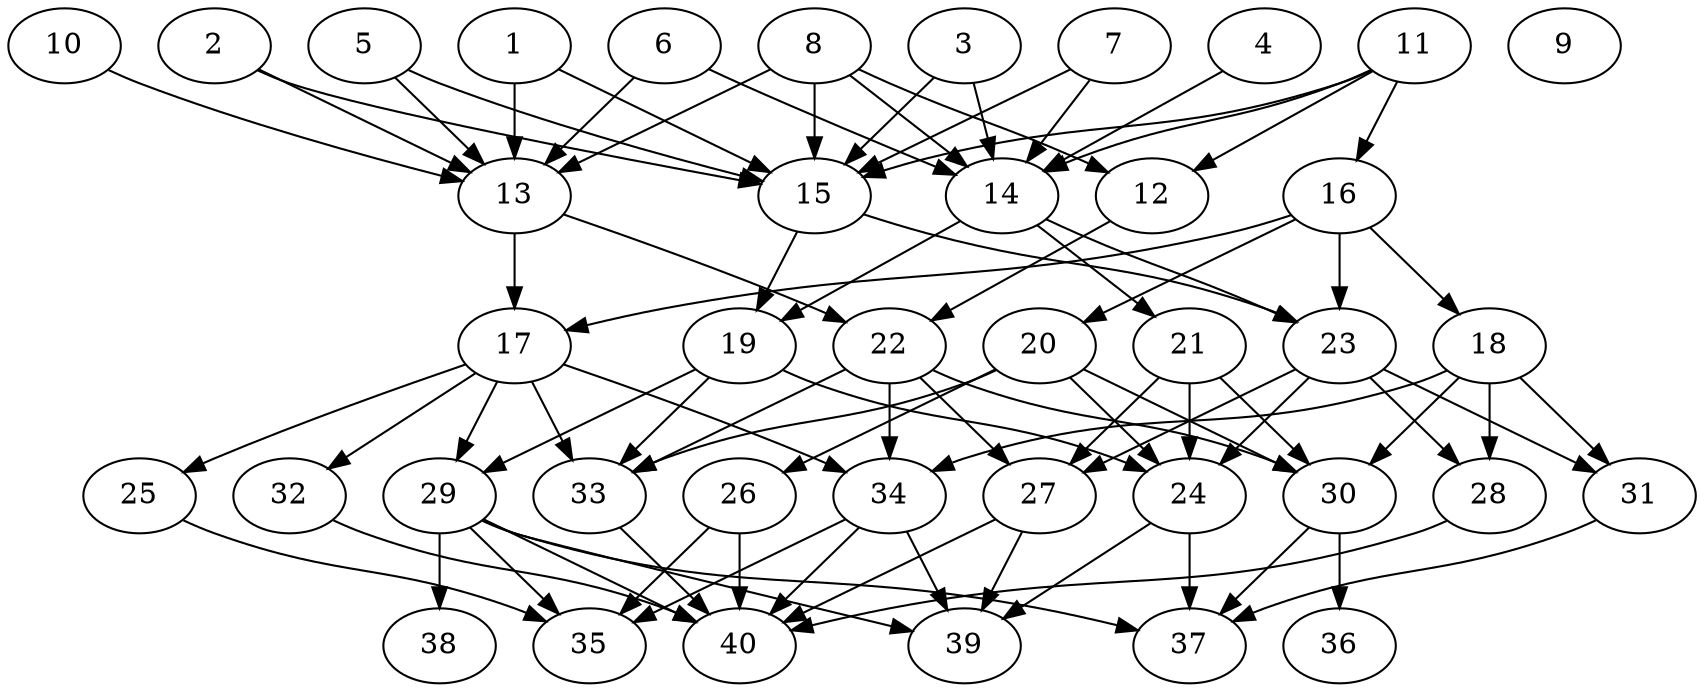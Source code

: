 // DAG automatically generated by daggen at Tue Aug  6 16:28:35 2019
// ./daggen --dot -n 40 --ccr 0.5 --fat 0.6 --regular 0.5 --density 0.6 --mindata 5242880 --maxdata 52428800 
digraph G {
  1 [size="22079488", alpha="0.10", expect_size="11039744"] 
  1 -> 13 [size ="11039744"]
  1 -> 15 [size ="11039744"]
  2 [size="72503296", alpha="0.12", expect_size="36251648"] 
  2 -> 13 [size ="36251648"]
  2 -> 15 [size ="36251648"]
  3 [size="17485824", alpha="0.06", expect_size="8742912"] 
  3 -> 14 [size ="8742912"]
  3 -> 15 [size ="8742912"]
  4 [size="91043840", alpha="0.17", expect_size="45521920"] 
  4 -> 14 [size ="45521920"]
  5 [size="68108288", alpha="0.17", expect_size="34054144"] 
  5 -> 13 [size ="34054144"]
  5 -> 15 [size ="34054144"]
  6 [size="12996608", alpha="0.15", expect_size="6498304"] 
  6 -> 13 [size ="6498304"]
  6 -> 14 [size ="6498304"]
  7 [size="91326464", alpha="0.10", expect_size="45663232"] 
  7 -> 14 [size ="45663232"]
  7 -> 15 [size ="45663232"]
  8 [size="86861824", alpha="0.05", expect_size="43430912"] 
  8 -> 12 [size ="43430912"]
  8 -> 13 [size ="43430912"]
  8 -> 14 [size ="43430912"]
  8 -> 15 [size ="43430912"]
  9 [size="82366464", alpha="0.01", expect_size="41183232"] 
  10 [size="90613760", alpha="0.16", expect_size="45306880"] 
  10 -> 13 [size ="45306880"]
  11 [size="49674240", alpha="0.06", expect_size="24837120"] 
  11 -> 12 [size ="24837120"]
  11 -> 14 [size ="24837120"]
  11 -> 15 [size ="24837120"]
  11 -> 16 [size ="24837120"]
  12 [size="94740480", alpha="0.06", expect_size="47370240"] 
  12 -> 22 [size ="47370240"]
  13 [size="54900736", alpha="0.17", expect_size="27450368"] 
  13 -> 17 [size ="27450368"]
  13 -> 22 [size ="27450368"]
  14 [size="83116032", alpha="0.07", expect_size="41558016"] 
  14 -> 19 [size ="41558016"]
  14 -> 21 [size ="41558016"]
  14 -> 23 [size ="41558016"]
  15 [size="67729408", alpha="0.14", expect_size="33864704"] 
  15 -> 19 [size ="33864704"]
  15 -> 23 [size ="33864704"]
  16 [size="52672512", alpha="0.06", expect_size="26336256"] 
  16 -> 17 [size ="26336256"]
  16 -> 18 [size ="26336256"]
  16 -> 20 [size ="26336256"]
  16 -> 23 [size ="26336256"]
  17 [size="30160896", alpha="0.10", expect_size="15080448"] 
  17 -> 25 [size ="15080448"]
  17 -> 29 [size ="15080448"]
  17 -> 32 [size ="15080448"]
  17 -> 33 [size ="15080448"]
  17 -> 34 [size ="15080448"]
  18 [size="78952448", alpha="0.08", expect_size="39476224"] 
  18 -> 28 [size ="39476224"]
  18 -> 30 [size ="39476224"]
  18 -> 31 [size ="39476224"]
  18 -> 34 [size ="39476224"]
  19 [size="104380416", alpha="0.19", expect_size="52190208"] 
  19 -> 24 [size ="52190208"]
  19 -> 29 [size ="52190208"]
  19 -> 33 [size ="52190208"]
  20 [size="13910016", alpha="0.16", expect_size="6955008"] 
  20 -> 24 [size ="6955008"]
  20 -> 26 [size ="6955008"]
  20 -> 30 [size ="6955008"]
  20 -> 33 [size ="6955008"]
  21 [size="89391104", alpha="0.16", expect_size="44695552"] 
  21 -> 24 [size ="44695552"]
  21 -> 27 [size ="44695552"]
  21 -> 30 [size ="44695552"]
  22 [size="25454592", alpha="0.10", expect_size="12727296"] 
  22 -> 27 [size ="12727296"]
  22 -> 30 [size ="12727296"]
  22 -> 33 [size ="12727296"]
  22 -> 34 [size ="12727296"]
  23 [size="55859200", alpha="0.04", expect_size="27929600"] 
  23 -> 24 [size ="27929600"]
  23 -> 27 [size ="27929600"]
  23 -> 28 [size ="27929600"]
  23 -> 31 [size ="27929600"]
  24 [size="43790336", alpha="0.16", expect_size="21895168"] 
  24 -> 37 [size ="21895168"]
  24 -> 39 [size ="21895168"]
  25 [size="77840384", alpha="0.00", expect_size="38920192"] 
  25 -> 35 [size ="38920192"]
  26 [size="47194112", alpha="0.05", expect_size="23597056"] 
  26 -> 35 [size ="23597056"]
  26 -> 40 [size ="23597056"]
  27 [size="73150464", alpha="0.07", expect_size="36575232"] 
  27 -> 39 [size ="36575232"]
  27 -> 40 [size ="36575232"]
  28 [size="25380864", alpha="0.04", expect_size="12690432"] 
  28 -> 40 [size ="12690432"]
  29 [size="63172608", alpha="0.18", expect_size="31586304"] 
  29 -> 35 [size ="31586304"]
  29 -> 37 [size ="31586304"]
  29 -> 38 [size ="31586304"]
  29 -> 39 [size ="31586304"]
  29 -> 40 [size ="31586304"]
  30 [size="56625152", alpha="0.08", expect_size="28312576"] 
  30 -> 36 [size ="28312576"]
  30 -> 37 [size ="28312576"]
  31 [size="39045120", alpha="0.06", expect_size="19522560"] 
  31 -> 37 [size ="19522560"]
  32 [size="22024192", alpha="0.02", expect_size="11012096"] 
  32 -> 40 [size ="11012096"]
  33 [size="67586048", alpha="0.08", expect_size="33793024"] 
  33 -> 40 [size ="33793024"]
  34 [size="88356864", alpha="0.09", expect_size="44178432"] 
  34 -> 35 [size ="44178432"]
  34 -> 39 [size ="44178432"]
  34 -> 40 [size ="44178432"]
  35 [size="70522880", alpha="0.02", expect_size="35261440"] 
  36 [size="71710720", alpha="0.04", expect_size="35855360"] 
  37 [size="94429184", alpha="0.11", expect_size="47214592"] 
  38 [size="30777344", alpha="0.11", expect_size="15388672"] 
  39 [size="51505152", alpha="0.12", expect_size="25752576"] 
  40 [size="39749632", alpha="0.14", expect_size="19874816"] 
}
